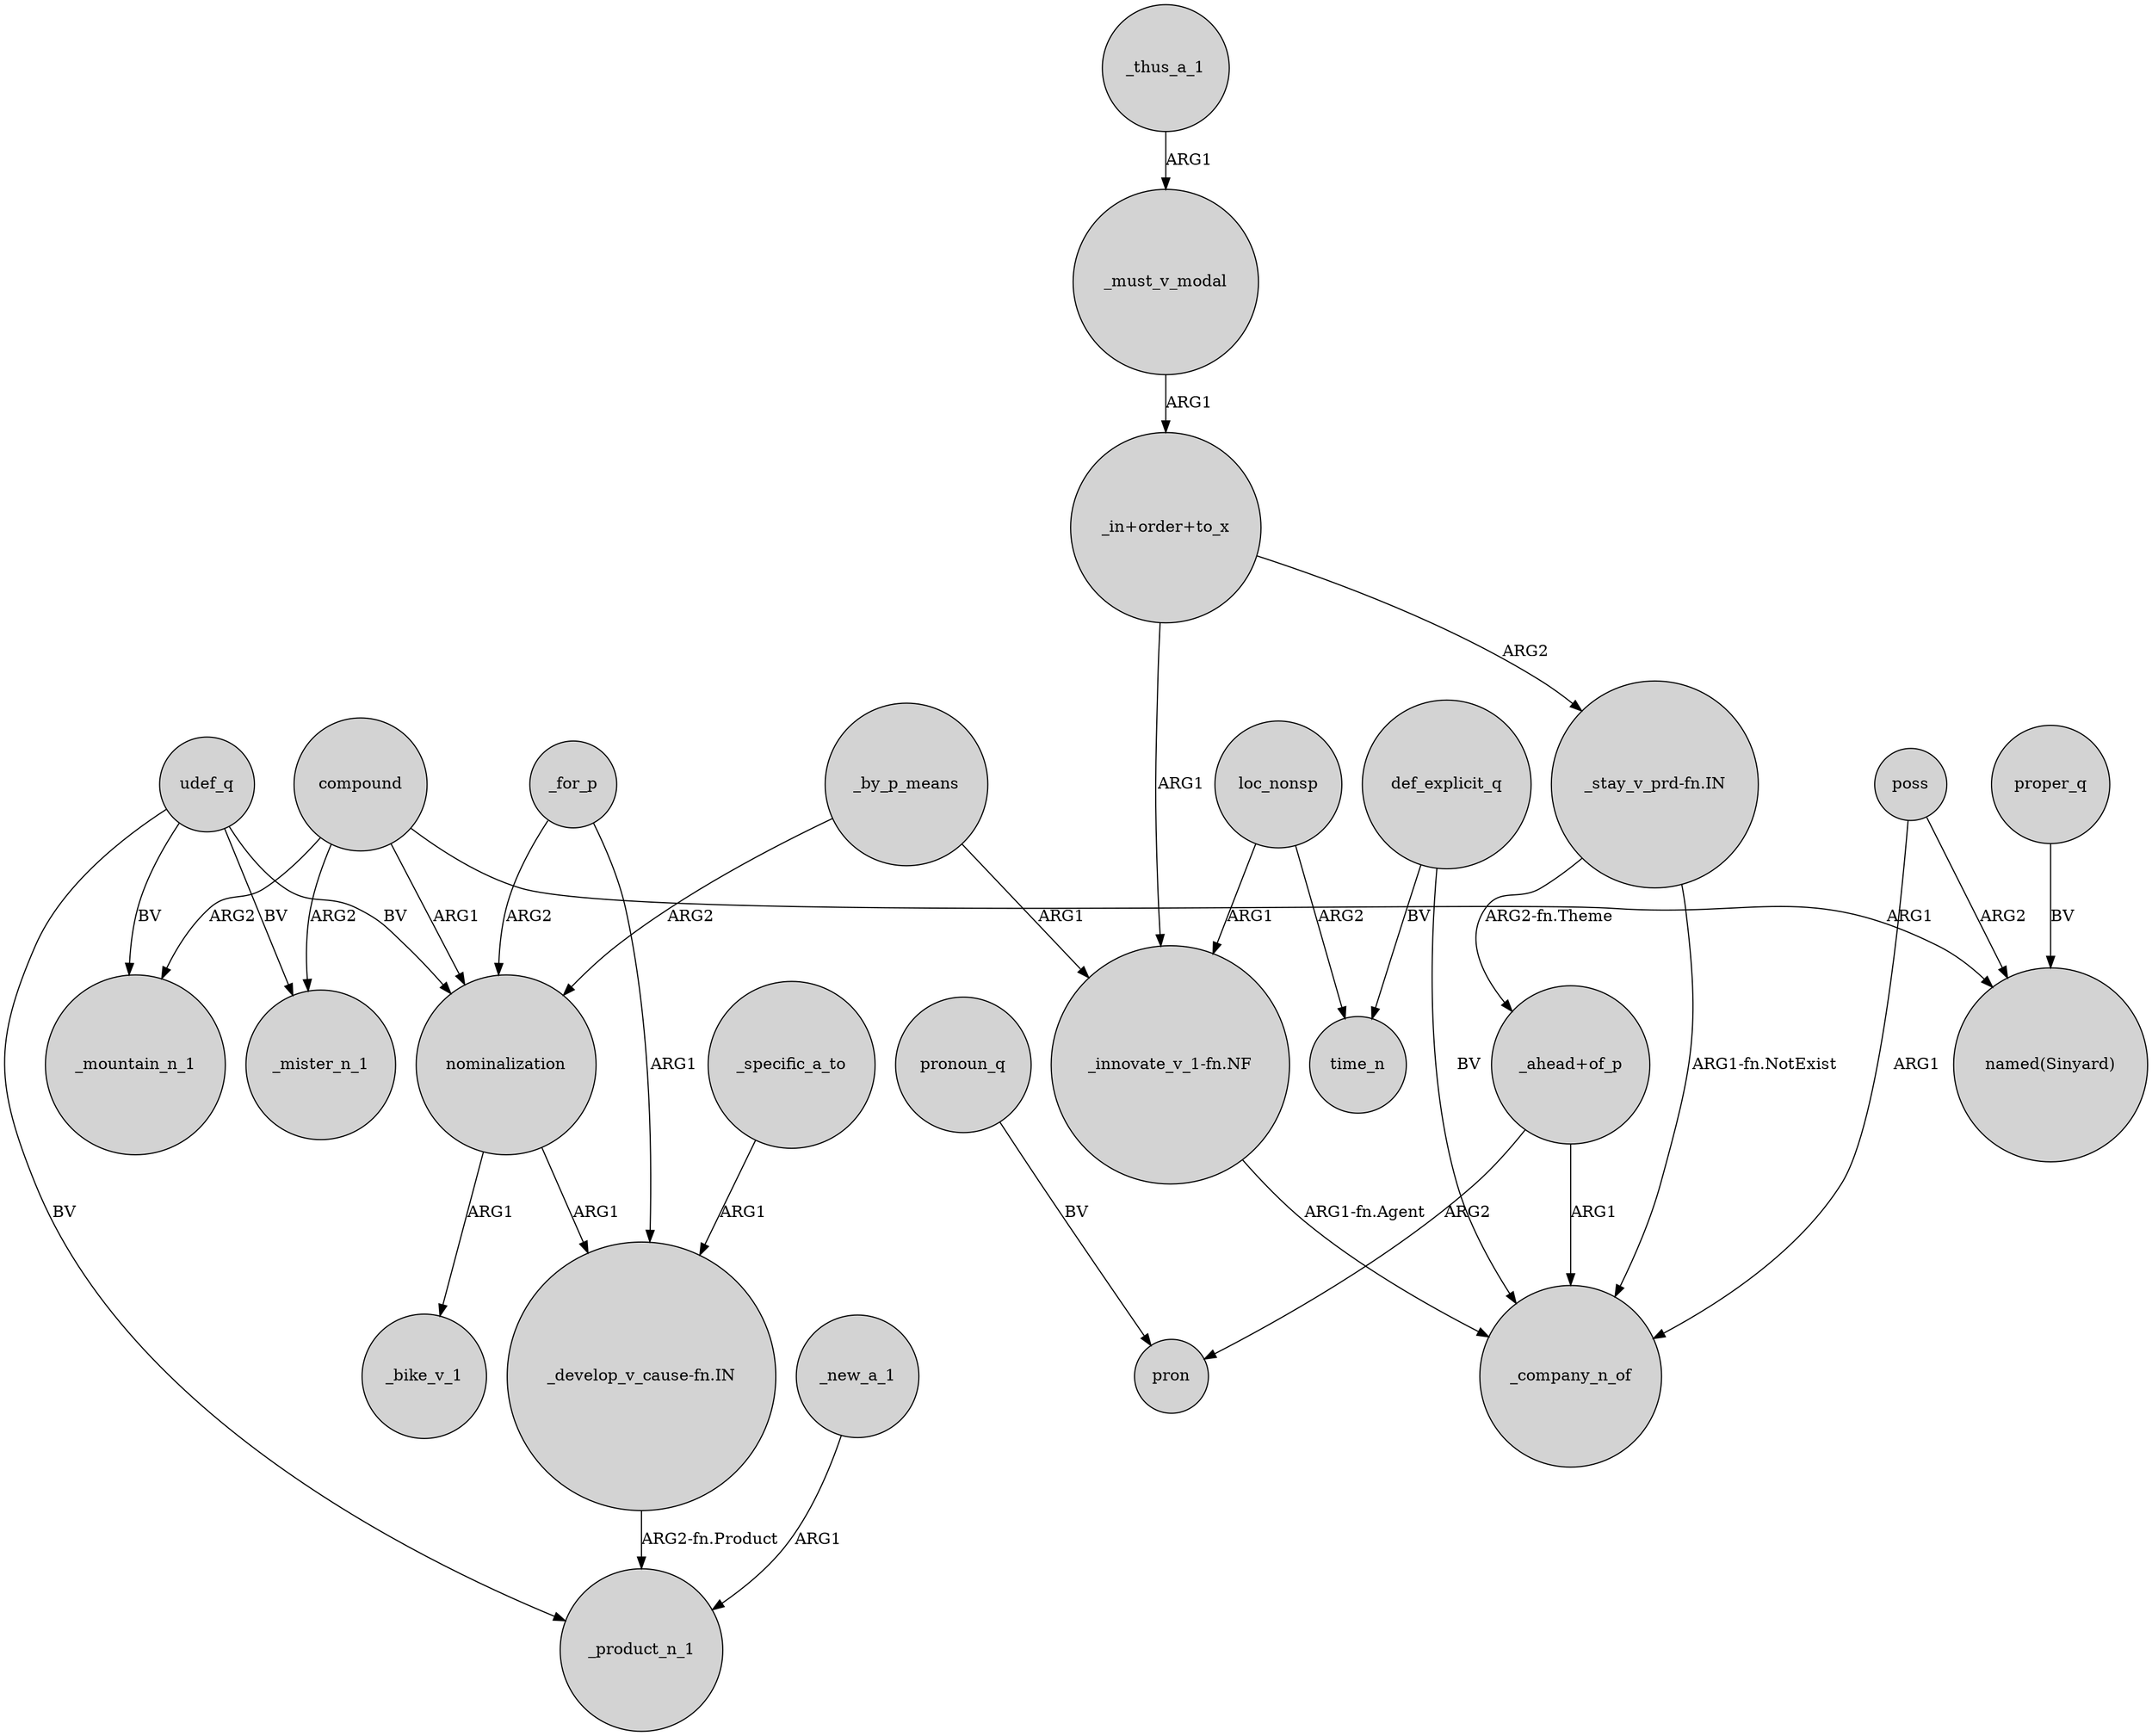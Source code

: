 digraph {
	node [shape=circle style=filled]
	compound -> _mountain_n_1 [label=ARG2]
	"_stay_v_prd-fn.IN" -> "_ahead+of_p" [label="ARG2-fn.Theme"]
	_by_p_means -> nominalization [label=ARG2]
	nominalization -> _bike_v_1 [label=ARG1]
	_specific_a_to -> "_develop_v_cause-fn.IN" [label=ARG1]
	"_in+order+to_x" -> "_innovate_v_1-fn.NF" [label=ARG1]
	def_explicit_q -> time_n [label=BV]
	loc_nonsp -> "_innovate_v_1-fn.NF" [label=ARG1]
	compound -> _mister_n_1 [label=ARG2]
	nominalization -> "_develop_v_cause-fn.IN" [label=ARG1]
	"_develop_v_cause-fn.IN" -> _product_n_1 [label="ARG2-fn.Product"]
	_for_p -> nominalization [label=ARG2]
	udef_q -> _mister_n_1 [label=BV]
	proper_q -> "named(Sinyard)" [label=BV]
	_for_p -> "_develop_v_cause-fn.IN" [label=ARG1]
	loc_nonsp -> time_n [label=ARG2]
	_new_a_1 -> _product_n_1 [label=ARG1]
	"_ahead+of_p" -> pron [label=ARG2]
	def_explicit_q -> _company_n_of [label=BV]
	pronoun_q -> pron [label=BV]
	"_stay_v_prd-fn.IN" -> _company_n_of [label="ARG1-fn.NotExist"]
	"_innovate_v_1-fn.NF" -> _company_n_of [label="ARG1-fn.Agent"]
	poss -> "named(Sinyard)" [label=ARG2]
	udef_q -> nominalization [label=BV]
	_thus_a_1 -> _must_v_modal [label=ARG1]
	_by_p_means -> "_innovate_v_1-fn.NF" [label=ARG1]
	udef_q -> _product_n_1 [label=BV]
	udef_q -> _mountain_n_1 [label=BV]
	poss -> _company_n_of [label=ARG1]
	"_ahead+of_p" -> _company_n_of [label=ARG1]
	compound -> nominalization [label=ARG1]
	compound -> "named(Sinyard)" [label=ARG1]
	"_in+order+to_x" -> "_stay_v_prd-fn.IN" [label=ARG2]
	_must_v_modal -> "_in+order+to_x" [label=ARG1]
}
